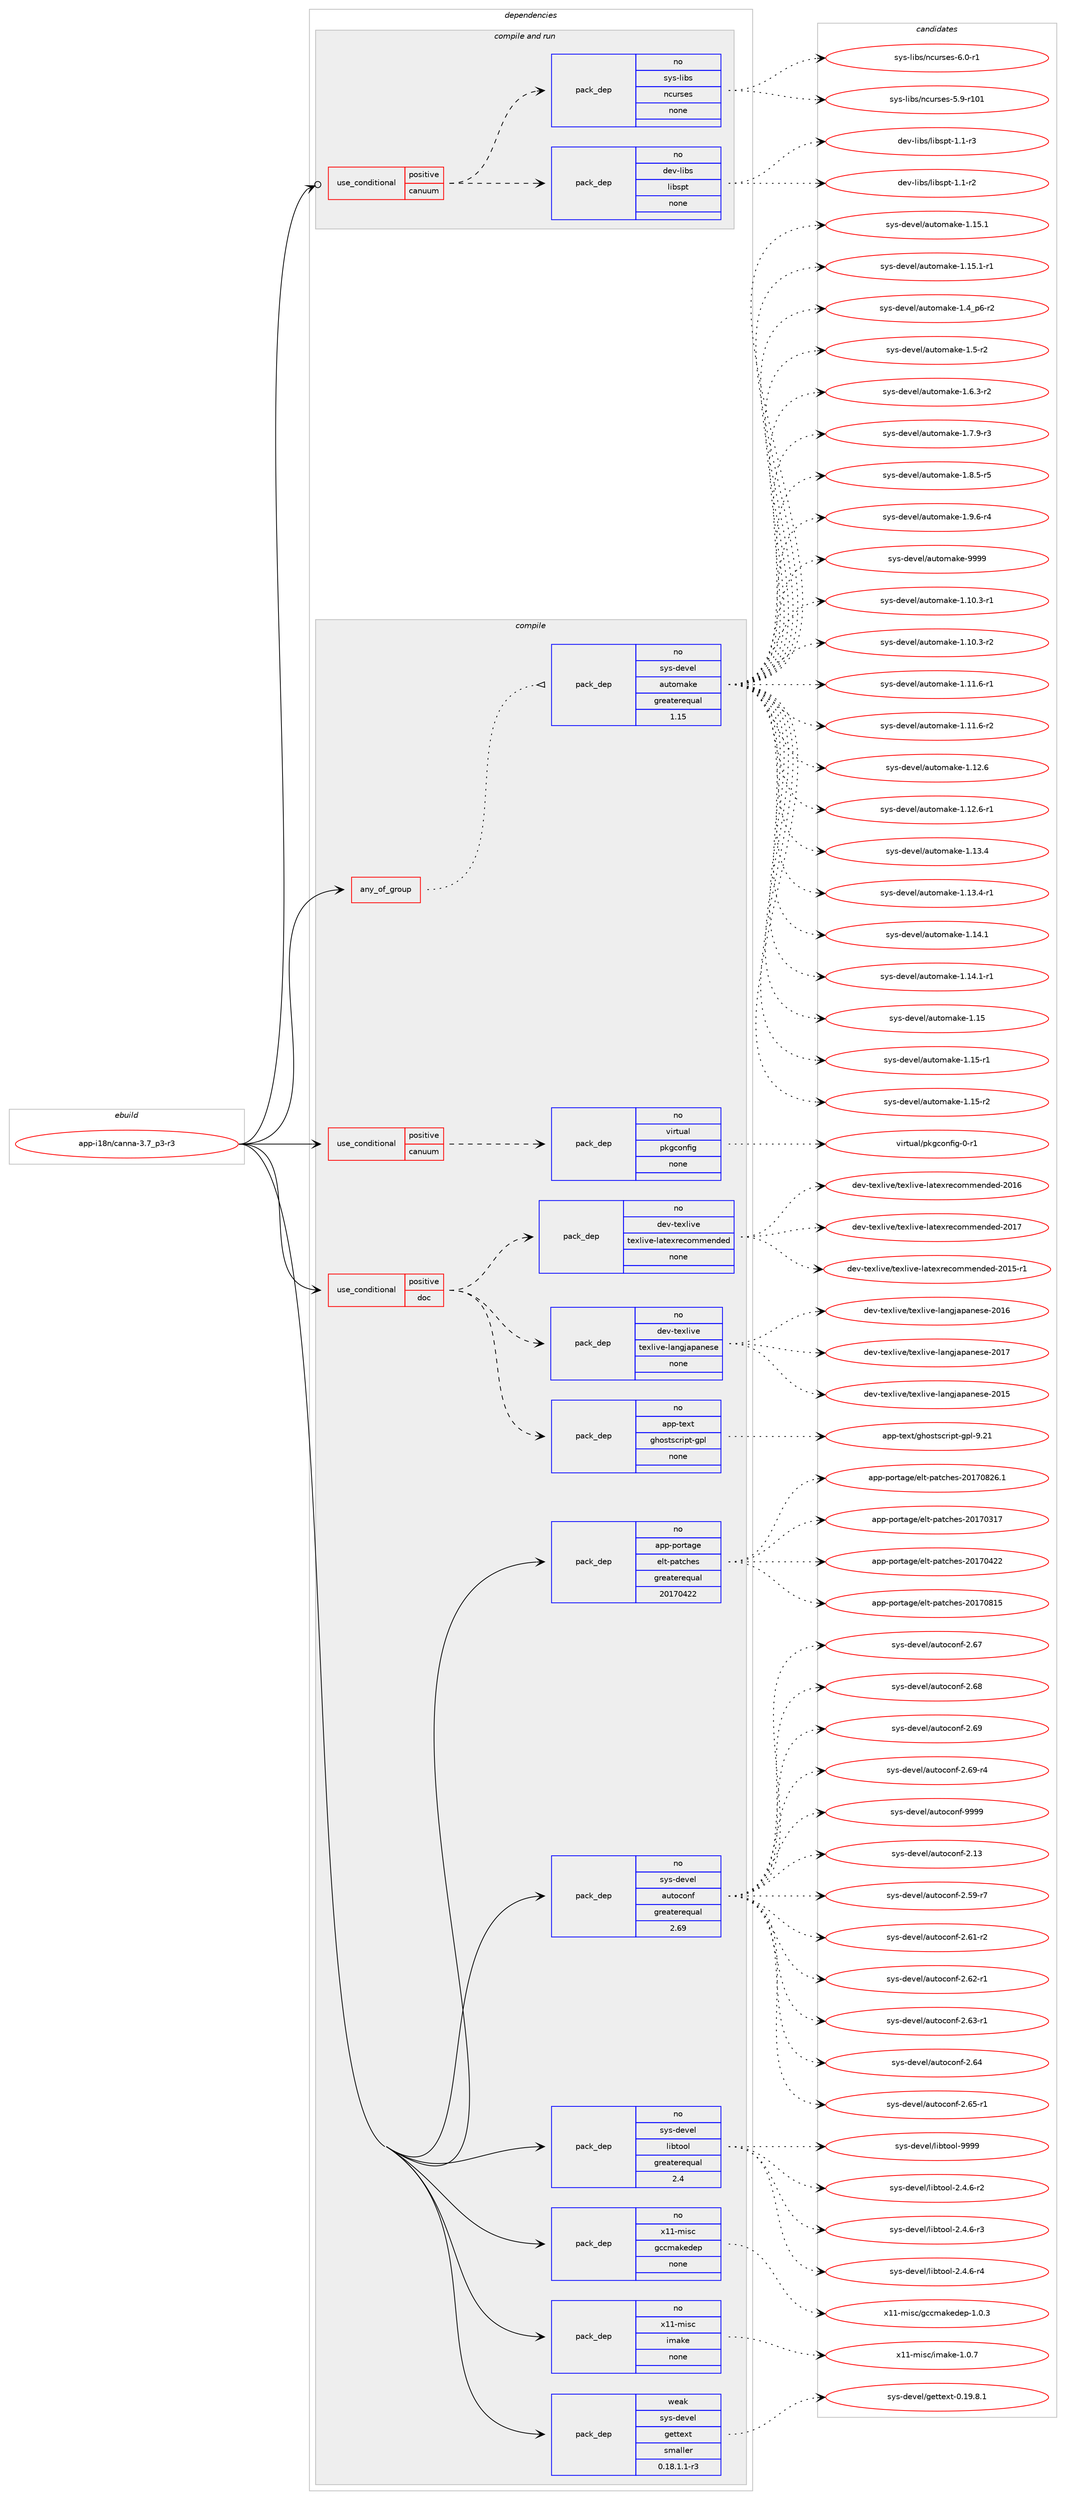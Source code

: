 digraph prolog {

# *************
# Graph options
# *************

newrank=true;
concentrate=true;
compound=true;
graph [rankdir=LR,fontname=Helvetica,fontsize=10,ranksep=1.5];#, ranksep=2.5, nodesep=0.2];
edge  [arrowhead=vee];
node  [fontname=Helvetica,fontsize=10];

# **********
# The ebuild
# **********

subgraph cluster_leftcol {
color=gray;
rank=same;
label=<<i>ebuild</i>>;
id [label="app-i18n/canna-3.7_p3-r3", color=red, width=4, href="../app-i18n/canna-3.7_p3-r3.svg"];
}

# ****************
# The dependencies
# ****************

subgraph cluster_midcol {
color=gray;
label=<<i>dependencies</i>>;
subgraph cluster_compile {
fillcolor="#eeeeee";
style=filled;
label=<<i>compile</i>>;
subgraph any621 {
dependency41358 [label=<<TABLE BORDER="0" CELLBORDER="1" CELLSPACING="0" CELLPADDING="4"><TR><TD CELLPADDING="10">any_of_group</TD></TR></TABLE>>, shape=none, color=red];subgraph pack29107 {
dependency41359 [label=<<TABLE BORDER="0" CELLBORDER="1" CELLSPACING="0" CELLPADDING="4" WIDTH="220"><TR><TD ROWSPAN="6" CELLPADDING="30">pack_dep</TD></TR><TR><TD WIDTH="110">no</TD></TR><TR><TD>sys-devel</TD></TR><TR><TD>automake</TD></TR><TR><TD>greaterequal</TD></TR><TR><TD>1.15</TD></TR></TABLE>>, shape=none, color=blue];
}
dependency41358:e -> dependency41359:w [weight=20,style="dotted",arrowhead="oinv"];
}
id:e -> dependency41358:w [weight=20,style="solid",arrowhead="vee"];
subgraph cond11610 {
dependency41360 [label=<<TABLE BORDER="0" CELLBORDER="1" CELLSPACING="0" CELLPADDING="4"><TR><TD ROWSPAN="3" CELLPADDING="10">use_conditional</TD></TR><TR><TD>positive</TD></TR><TR><TD>canuum</TD></TR></TABLE>>, shape=none, color=red];
subgraph pack29108 {
dependency41361 [label=<<TABLE BORDER="0" CELLBORDER="1" CELLSPACING="0" CELLPADDING="4" WIDTH="220"><TR><TD ROWSPAN="6" CELLPADDING="30">pack_dep</TD></TR><TR><TD WIDTH="110">no</TD></TR><TR><TD>virtual</TD></TR><TR><TD>pkgconfig</TD></TR><TR><TD>none</TD></TR><TR><TD></TD></TR></TABLE>>, shape=none, color=blue];
}
dependency41360:e -> dependency41361:w [weight=20,style="dashed",arrowhead="vee"];
}
id:e -> dependency41360:w [weight=20,style="solid",arrowhead="vee"];
subgraph cond11611 {
dependency41362 [label=<<TABLE BORDER="0" CELLBORDER="1" CELLSPACING="0" CELLPADDING="4"><TR><TD ROWSPAN="3" CELLPADDING="10">use_conditional</TD></TR><TR><TD>positive</TD></TR><TR><TD>doc</TD></TR></TABLE>>, shape=none, color=red];
subgraph pack29109 {
dependency41363 [label=<<TABLE BORDER="0" CELLBORDER="1" CELLSPACING="0" CELLPADDING="4" WIDTH="220"><TR><TD ROWSPAN="6" CELLPADDING="30">pack_dep</TD></TR><TR><TD WIDTH="110">no</TD></TR><TR><TD>app-text</TD></TR><TR><TD>ghostscript-gpl</TD></TR><TR><TD>none</TD></TR><TR><TD></TD></TR></TABLE>>, shape=none, color=blue];
}
dependency41362:e -> dependency41363:w [weight=20,style="dashed",arrowhead="vee"];
subgraph pack29110 {
dependency41364 [label=<<TABLE BORDER="0" CELLBORDER="1" CELLSPACING="0" CELLPADDING="4" WIDTH="220"><TR><TD ROWSPAN="6" CELLPADDING="30">pack_dep</TD></TR><TR><TD WIDTH="110">no</TD></TR><TR><TD>dev-texlive</TD></TR><TR><TD>texlive-langjapanese</TD></TR><TR><TD>none</TD></TR><TR><TD></TD></TR></TABLE>>, shape=none, color=blue];
}
dependency41362:e -> dependency41364:w [weight=20,style="dashed",arrowhead="vee"];
subgraph pack29111 {
dependency41365 [label=<<TABLE BORDER="0" CELLBORDER="1" CELLSPACING="0" CELLPADDING="4" WIDTH="220"><TR><TD ROWSPAN="6" CELLPADDING="30">pack_dep</TD></TR><TR><TD WIDTH="110">no</TD></TR><TR><TD>dev-texlive</TD></TR><TR><TD>texlive-latexrecommended</TD></TR><TR><TD>none</TD></TR><TR><TD></TD></TR></TABLE>>, shape=none, color=blue];
}
dependency41362:e -> dependency41365:w [weight=20,style="dashed",arrowhead="vee"];
}
id:e -> dependency41362:w [weight=20,style="solid",arrowhead="vee"];
subgraph pack29112 {
dependency41366 [label=<<TABLE BORDER="0" CELLBORDER="1" CELLSPACING="0" CELLPADDING="4" WIDTH="220"><TR><TD ROWSPAN="6" CELLPADDING="30">pack_dep</TD></TR><TR><TD WIDTH="110">no</TD></TR><TR><TD>app-portage</TD></TR><TR><TD>elt-patches</TD></TR><TR><TD>greaterequal</TD></TR><TR><TD>20170422</TD></TR></TABLE>>, shape=none, color=blue];
}
id:e -> dependency41366:w [weight=20,style="solid",arrowhead="vee"];
subgraph pack29113 {
dependency41367 [label=<<TABLE BORDER="0" CELLBORDER="1" CELLSPACING="0" CELLPADDING="4" WIDTH="220"><TR><TD ROWSPAN="6" CELLPADDING="30">pack_dep</TD></TR><TR><TD WIDTH="110">no</TD></TR><TR><TD>sys-devel</TD></TR><TR><TD>autoconf</TD></TR><TR><TD>greaterequal</TD></TR><TR><TD>2.69</TD></TR></TABLE>>, shape=none, color=blue];
}
id:e -> dependency41367:w [weight=20,style="solid",arrowhead="vee"];
subgraph pack29114 {
dependency41368 [label=<<TABLE BORDER="0" CELLBORDER="1" CELLSPACING="0" CELLPADDING="4" WIDTH="220"><TR><TD ROWSPAN="6" CELLPADDING="30">pack_dep</TD></TR><TR><TD WIDTH="110">no</TD></TR><TR><TD>sys-devel</TD></TR><TR><TD>libtool</TD></TR><TR><TD>greaterequal</TD></TR><TR><TD>2.4</TD></TR></TABLE>>, shape=none, color=blue];
}
id:e -> dependency41368:w [weight=20,style="solid",arrowhead="vee"];
subgraph pack29115 {
dependency41369 [label=<<TABLE BORDER="0" CELLBORDER="1" CELLSPACING="0" CELLPADDING="4" WIDTH="220"><TR><TD ROWSPAN="6" CELLPADDING="30">pack_dep</TD></TR><TR><TD WIDTH="110">no</TD></TR><TR><TD>x11-misc</TD></TR><TR><TD>gccmakedep</TD></TR><TR><TD>none</TD></TR><TR><TD></TD></TR></TABLE>>, shape=none, color=blue];
}
id:e -> dependency41369:w [weight=20,style="solid",arrowhead="vee"];
subgraph pack29116 {
dependency41370 [label=<<TABLE BORDER="0" CELLBORDER="1" CELLSPACING="0" CELLPADDING="4" WIDTH="220"><TR><TD ROWSPAN="6" CELLPADDING="30">pack_dep</TD></TR><TR><TD WIDTH="110">no</TD></TR><TR><TD>x11-misc</TD></TR><TR><TD>imake</TD></TR><TR><TD>none</TD></TR><TR><TD></TD></TR></TABLE>>, shape=none, color=blue];
}
id:e -> dependency41370:w [weight=20,style="solid",arrowhead="vee"];
subgraph pack29117 {
dependency41371 [label=<<TABLE BORDER="0" CELLBORDER="1" CELLSPACING="0" CELLPADDING="4" WIDTH="220"><TR><TD ROWSPAN="6" CELLPADDING="30">pack_dep</TD></TR><TR><TD WIDTH="110">weak</TD></TR><TR><TD>sys-devel</TD></TR><TR><TD>gettext</TD></TR><TR><TD>smaller</TD></TR><TR><TD>0.18.1.1-r3</TD></TR></TABLE>>, shape=none, color=blue];
}
id:e -> dependency41371:w [weight=20,style="solid",arrowhead="vee"];
}
subgraph cluster_compileandrun {
fillcolor="#eeeeee";
style=filled;
label=<<i>compile and run</i>>;
subgraph cond11612 {
dependency41372 [label=<<TABLE BORDER="0" CELLBORDER="1" CELLSPACING="0" CELLPADDING="4"><TR><TD ROWSPAN="3" CELLPADDING="10">use_conditional</TD></TR><TR><TD>positive</TD></TR><TR><TD>canuum</TD></TR></TABLE>>, shape=none, color=red];
subgraph pack29118 {
dependency41373 [label=<<TABLE BORDER="0" CELLBORDER="1" CELLSPACING="0" CELLPADDING="4" WIDTH="220"><TR><TD ROWSPAN="6" CELLPADDING="30">pack_dep</TD></TR><TR><TD WIDTH="110">no</TD></TR><TR><TD>dev-libs</TD></TR><TR><TD>libspt</TD></TR><TR><TD>none</TD></TR><TR><TD></TD></TR></TABLE>>, shape=none, color=blue];
}
dependency41372:e -> dependency41373:w [weight=20,style="dashed",arrowhead="vee"];
subgraph pack29119 {
dependency41374 [label=<<TABLE BORDER="0" CELLBORDER="1" CELLSPACING="0" CELLPADDING="4" WIDTH="220"><TR><TD ROWSPAN="6" CELLPADDING="30">pack_dep</TD></TR><TR><TD WIDTH="110">no</TD></TR><TR><TD>sys-libs</TD></TR><TR><TD>ncurses</TD></TR><TR><TD>none</TD></TR><TR><TD></TD></TR></TABLE>>, shape=none, color=blue];
}
dependency41372:e -> dependency41374:w [weight=20,style="dashed",arrowhead="vee"];
}
id:e -> dependency41372:w [weight=20,style="solid",arrowhead="odotvee"];
}
subgraph cluster_run {
fillcolor="#eeeeee";
style=filled;
label=<<i>run</i>>;
}
}

# **************
# The candidates
# **************

subgraph cluster_choices {
rank=same;
color=gray;
label=<<i>candidates</i>>;

subgraph choice29107 {
color=black;
nodesep=1;
choice11512111545100101118101108479711711611110997107101454946494846514511449 [label="sys-devel/automake-1.10.3-r1", color=red, width=4,href="../sys-devel/automake-1.10.3-r1.svg"];
choice11512111545100101118101108479711711611110997107101454946494846514511450 [label="sys-devel/automake-1.10.3-r2", color=red, width=4,href="../sys-devel/automake-1.10.3-r2.svg"];
choice11512111545100101118101108479711711611110997107101454946494946544511449 [label="sys-devel/automake-1.11.6-r1", color=red, width=4,href="../sys-devel/automake-1.11.6-r1.svg"];
choice11512111545100101118101108479711711611110997107101454946494946544511450 [label="sys-devel/automake-1.11.6-r2", color=red, width=4,href="../sys-devel/automake-1.11.6-r2.svg"];
choice1151211154510010111810110847971171161111099710710145494649504654 [label="sys-devel/automake-1.12.6", color=red, width=4,href="../sys-devel/automake-1.12.6.svg"];
choice11512111545100101118101108479711711611110997107101454946495046544511449 [label="sys-devel/automake-1.12.6-r1", color=red, width=4,href="../sys-devel/automake-1.12.6-r1.svg"];
choice1151211154510010111810110847971171161111099710710145494649514652 [label="sys-devel/automake-1.13.4", color=red, width=4,href="../sys-devel/automake-1.13.4.svg"];
choice11512111545100101118101108479711711611110997107101454946495146524511449 [label="sys-devel/automake-1.13.4-r1", color=red, width=4,href="../sys-devel/automake-1.13.4-r1.svg"];
choice1151211154510010111810110847971171161111099710710145494649524649 [label="sys-devel/automake-1.14.1", color=red, width=4,href="../sys-devel/automake-1.14.1.svg"];
choice11512111545100101118101108479711711611110997107101454946495246494511449 [label="sys-devel/automake-1.14.1-r1", color=red, width=4,href="../sys-devel/automake-1.14.1-r1.svg"];
choice115121115451001011181011084797117116111109971071014549464953 [label="sys-devel/automake-1.15", color=red, width=4,href="../sys-devel/automake-1.15.svg"];
choice1151211154510010111810110847971171161111099710710145494649534511449 [label="sys-devel/automake-1.15-r1", color=red, width=4,href="../sys-devel/automake-1.15-r1.svg"];
choice1151211154510010111810110847971171161111099710710145494649534511450 [label="sys-devel/automake-1.15-r2", color=red, width=4,href="../sys-devel/automake-1.15-r2.svg"];
choice1151211154510010111810110847971171161111099710710145494649534649 [label="sys-devel/automake-1.15.1", color=red, width=4,href="../sys-devel/automake-1.15.1.svg"];
choice11512111545100101118101108479711711611110997107101454946495346494511449 [label="sys-devel/automake-1.15.1-r1", color=red, width=4,href="../sys-devel/automake-1.15.1-r1.svg"];
choice115121115451001011181011084797117116111109971071014549465295112544511450 [label="sys-devel/automake-1.4_p6-r2", color=red, width=4,href="../sys-devel/automake-1.4_p6-r2.svg"];
choice11512111545100101118101108479711711611110997107101454946534511450 [label="sys-devel/automake-1.5-r2", color=red, width=4,href="../sys-devel/automake-1.5-r2.svg"];
choice115121115451001011181011084797117116111109971071014549465446514511450 [label="sys-devel/automake-1.6.3-r2", color=red, width=4,href="../sys-devel/automake-1.6.3-r2.svg"];
choice115121115451001011181011084797117116111109971071014549465546574511451 [label="sys-devel/automake-1.7.9-r3", color=red, width=4,href="../sys-devel/automake-1.7.9-r3.svg"];
choice115121115451001011181011084797117116111109971071014549465646534511453 [label="sys-devel/automake-1.8.5-r5", color=red, width=4,href="../sys-devel/automake-1.8.5-r5.svg"];
choice115121115451001011181011084797117116111109971071014549465746544511452 [label="sys-devel/automake-1.9.6-r4", color=red, width=4,href="../sys-devel/automake-1.9.6-r4.svg"];
choice115121115451001011181011084797117116111109971071014557575757 [label="sys-devel/automake-9999", color=red, width=4,href="../sys-devel/automake-9999.svg"];
dependency41359:e -> choice11512111545100101118101108479711711611110997107101454946494846514511449:w [style=dotted,weight="100"];
dependency41359:e -> choice11512111545100101118101108479711711611110997107101454946494846514511450:w [style=dotted,weight="100"];
dependency41359:e -> choice11512111545100101118101108479711711611110997107101454946494946544511449:w [style=dotted,weight="100"];
dependency41359:e -> choice11512111545100101118101108479711711611110997107101454946494946544511450:w [style=dotted,weight="100"];
dependency41359:e -> choice1151211154510010111810110847971171161111099710710145494649504654:w [style=dotted,weight="100"];
dependency41359:e -> choice11512111545100101118101108479711711611110997107101454946495046544511449:w [style=dotted,weight="100"];
dependency41359:e -> choice1151211154510010111810110847971171161111099710710145494649514652:w [style=dotted,weight="100"];
dependency41359:e -> choice11512111545100101118101108479711711611110997107101454946495146524511449:w [style=dotted,weight="100"];
dependency41359:e -> choice1151211154510010111810110847971171161111099710710145494649524649:w [style=dotted,weight="100"];
dependency41359:e -> choice11512111545100101118101108479711711611110997107101454946495246494511449:w [style=dotted,weight="100"];
dependency41359:e -> choice115121115451001011181011084797117116111109971071014549464953:w [style=dotted,weight="100"];
dependency41359:e -> choice1151211154510010111810110847971171161111099710710145494649534511449:w [style=dotted,weight="100"];
dependency41359:e -> choice1151211154510010111810110847971171161111099710710145494649534511450:w [style=dotted,weight="100"];
dependency41359:e -> choice1151211154510010111810110847971171161111099710710145494649534649:w [style=dotted,weight="100"];
dependency41359:e -> choice11512111545100101118101108479711711611110997107101454946495346494511449:w [style=dotted,weight="100"];
dependency41359:e -> choice115121115451001011181011084797117116111109971071014549465295112544511450:w [style=dotted,weight="100"];
dependency41359:e -> choice11512111545100101118101108479711711611110997107101454946534511450:w [style=dotted,weight="100"];
dependency41359:e -> choice115121115451001011181011084797117116111109971071014549465446514511450:w [style=dotted,weight="100"];
dependency41359:e -> choice115121115451001011181011084797117116111109971071014549465546574511451:w [style=dotted,weight="100"];
dependency41359:e -> choice115121115451001011181011084797117116111109971071014549465646534511453:w [style=dotted,weight="100"];
dependency41359:e -> choice115121115451001011181011084797117116111109971071014549465746544511452:w [style=dotted,weight="100"];
dependency41359:e -> choice115121115451001011181011084797117116111109971071014557575757:w [style=dotted,weight="100"];
}
subgraph choice29108 {
color=black;
nodesep=1;
choice11810511411611797108471121071039911111010210510345484511449 [label="virtual/pkgconfig-0-r1", color=red, width=4,href="../virtual/pkgconfig-0-r1.svg"];
dependency41361:e -> choice11810511411611797108471121071039911111010210510345484511449:w [style=dotted,weight="100"];
}
subgraph choice29109 {
color=black;
nodesep=1;
choice97112112451161011201164710310411111511611599114105112116451031121084557465049 [label="app-text/ghostscript-gpl-9.21", color=red, width=4,href="../app-text/ghostscript-gpl-9.21.svg"];
dependency41363:e -> choice97112112451161011201164710310411111511611599114105112116451031121084557465049:w [style=dotted,weight="100"];
}
subgraph choice29110 {
color=black;
nodesep=1;
choice1001011184511610112010810511810147116101120108105118101451089711010310697112971101011151014550484953 [label="dev-texlive/texlive-langjapanese-2015", color=red, width=4,href="../dev-texlive/texlive-langjapanese-2015.svg"];
choice1001011184511610112010810511810147116101120108105118101451089711010310697112971101011151014550484954 [label="dev-texlive/texlive-langjapanese-2016", color=red, width=4,href="../dev-texlive/texlive-langjapanese-2016.svg"];
choice1001011184511610112010810511810147116101120108105118101451089711010310697112971101011151014550484955 [label="dev-texlive/texlive-langjapanese-2017", color=red, width=4,href="../dev-texlive/texlive-langjapanese-2017.svg"];
dependency41364:e -> choice1001011184511610112010810511810147116101120108105118101451089711010310697112971101011151014550484953:w [style=dotted,weight="100"];
dependency41364:e -> choice1001011184511610112010810511810147116101120108105118101451089711010310697112971101011151014550484954:w [style=dotted,weight="100"];
dependency41364:e -> choice1001011184511610112010810511810147116101120108105118101451089711010310697112971101011151014550484955:w [style=dotted,weight="100"];
}
subgraph choice29111 {
color=black;
nodesep=1;
choice100101118451161011201081051181014711610112010810511810145108971161011201141019911110910910111010010110045504849534511449 [label="dev-texlive/texlive-latexrecommended-2015-r1", color=red, width=4,href="../dev-texlive/texlive-latexrecommended-2015-r1.svg"];
choice10010111845116101120108105118101471161011201081051181014510897116101120114101991111091091011101001011004550484954 [label="dev-texlive/texlive-latexrecommended-2016", color=red, width=4,href="../dev-texlive/texlive-latexrecommended-2016.svg"];
choice10010111845116101120108105118101471161011201081051181014510897116101120114101991111091091011101001011004550484955 [label="dev-texlive/texlive-latexrecommended-2017", color=red, width=4,href="../dev-texlive/texlive-latexrecommended-2017.svg"];
dependency41365:e -> choice100101118451161011201081051181014711610112010810511810145108971161011201141019911110910910111010010110045504849534511449:w [style=dotted,weight="100"];
dependency41365:e -> choice10010111845116101120108105118101471161011201081051181014510897116101120114101991111091091011101001011004550484954:w [style=dotted,weight="100"];
dependency41365:e -> choice10010111845116101120108105118101471161011201081051181014510897116101120114101991111091091011101001011004550484955:w [style=dotted,weight="100"];
}
subgraph choice29112 {
color=black;
nodesep=1;
choice97112112451121111141169710310147101108116451129711699104101115455048495548514955 [label="app-portage/elt-patches-20170317", color=red, width=4,href="../app-portage/elt-patches-20170317.svg"];
choice97112112451121111141169710310147101108116451129711699104101115455048495548525050 [label="app-portage/elt-patches-20170422", color=red, width=4,href="../app-portage/elt-patches-20170422.svg"];
choice97112112451121111141169710310147101108116451129711699104101115455048495548564953 [label="app-portage/elt-patches-20170815", color=red, width=4,href="../app-portage/elt-patches-20170815.svg"];
choice971121124511211111411697103101471011081164511297116991041011154550484955485650544649 [label="app-portage/elt-patches-20170826.1", color=red, width=4,href="../app-portage/elt-patches-20170826.1.svg"];
dependency41366:e -> choice97112112451121111141169710310147101108116451129711699104101115455048495548514955:w [style=dotted,weight="100"];
dependency41366:e -> choice97112112451121111141169710310147101108116451129711699104101115455048495548525050:w [style=dotted,weight="100"];
dependency41366:e -> choice97112112451121111141169710310147101108116451129711699104101115455048495548564953:w [style=dotted,weight="100"];
dependency41366:e -> choice971121124511211111411697103101471011081164511297116991041011154550484955485650544649:w [style=dotted,weight="100"];
}
subgraph choice29113 {
color=black;
nodesep=1;
choice115121115451001011181011084797117116111991111101024550464951 [label="sys-devel/autoconf-2.13", color=red, width=4,href="../sys-devel/autoconf-2.13.svg"];
choice1151211154510010111810110847971171161119911111010245504653574511455 [label="sys-devel/autoconf-2.59-r7", color=red, width=4,href="../sys-devel/autoconf-2.59-r7.svg"];
choice1151211154510010111810110847971171161119911111010245504654494511450 [label="sys-devel/autoconf-2.61-r2", color=red, width=4,href="../sys-devel/autoconf-2.61-r2.svg"];
choice1151211154510010111810110847971171161119911111010245504654504511449 [label="sys-devel/autoconf-2.62-r1", color=red, width=4,href="../sys-devel/autoconf-2.62-r1.svg"];
choice1151211154510010111810110847971171161119911111010245504654514511449 [label="sys-devel/autoconf-2.63-r1", color=red, width=4,href="../sys-devel/autoconf-2.63-r1.svg"];
choice115121115451001011181011084797117116111991111101024550465452 [label="sys-devel/autoconf-2.64", color=red, width=4,href="../sys-devel/autoconf-2.64.svg"];
choice1151211154510010111810110847971171161119911111010245504654534511449 [label="sys-devel/autoconf-2.65-r1", color=red, width=4,href="../sys-devel/autoconf-2.65-r1.svg"];
choice115121115451001011181011084797117116111991111101024550465455 [label="sys-devel/autoconf-2.67", color=red, width=4,href="../sys-devel/autoconf-2.67.svg"];
choice115121115451001011181011084797117116111991111101024550465456 [label="sys-devel/autoconf-2.68", color=red, width=4,href="../sys-devel/autoconf-2.68.svg"];
choice115121115451001011181011084797117116111991111101024550465457 [label="sys-devel/autoconf-2.69", color=red, width=4,href="../sys-devel/autoconf-2.69.svg"];
choice1151211154510010111810110847971171161119911111010245504654574511452 [label="sys-devel/autoconf-2.69-r4", color=red, width=4,href="../sys-devel/autoconf-2.69-r4.svg"];
choice115121115451001011181011084797117116111991111101024557575757 [label="sys-devel/autoconf-9999", color=red, width=4,href="../sys-devel/autoconf-9999.svg"];
dependency41367:e -> choice115121115451001011181011084797117116111991111101024550464951:w [style=dotted,weight="100"];
dependency41367:e -> choice1151211154510010111810110847971171161119911111010245504653574511455:w [style=dotted,weight="100"];
dependency41367:e -> choice1151211154510010111810110847971171161119911111010245504654494511450:w [style=dotted,weight="100"];
dependency41367:e -> choice1151211154510010111810110847971171161119911111010245504654504511449:w [style=dotted,weight="100"];
dependency41367:e -> choice1151211154510010111810110847971171161119911111010245504654514511449:w [style=dotted,weight="100"];
dependency41367:e -> choice115121115451001011181011084797117116111991111101024550465452:w [style=dotted,weight="100"];
dependency41367:e -> choice1151211154510010111810110847971171161119911111010245504654534511449:w [style=dotted,weight="100"];
dependency41367:e -> choice115121115451001011181011084797117116111991111101024550465455:w [style=dotted,weight="100"];
dependency41367:e -> choice115121115451001011181011084797117116111991111101024550465456:w [style=dotted,weight="100"];
dependency41367:e -> choice115121115451001011181011084797117116111991111101024550465457:w [style=dotted,weight="100"];
dependency41367:e -> choice1151211154510010111810110847971171161119911111010245504654574511452:w [style=dotted,weight="100"];
dependency41367:e -> choice115121115451001011181011084797117116111991111101024557575757:w [style=dotted,weight="100"];
}
subgraph choice29114 {
color=black;
nodesep=1;
choice1151211154510010111810110847108105981161111111084550465246544511450 [label="sys-devel/libtool-2.4.6-r2", color=red, width=4,href="../sys-devel/libtool-2.4.6-r2.svg"];
choice1151211154510010111810110847108105981161111111084550465246544511451 [label="sys-devel/libtool-2.4.6-r3", color=red, width=4,href="../sys-devel/libtool-2.4.6-r3.svg"];
choice1151211154510010111810110847108105981161111111084550465246544511452 [label="sys-devel/libtool-2.4.6-r4", color=red, width=4,href="../sys-devel/libtool-2.4.6-r4.svg"];
choice1151211154510010111810110847108105981161111111084557575757 [label="sys-devel/libtool-9999", color=red, width=4,href="../sys-devel/libtool-9999.svg"];
dependency41368:e -> choice1151211154510010111810110847108105981161111111084550465246544511450:w [style=dotted,weight="100"];
dependency41368:e -> choice1151211154510010111810110847108105981161111111084550465246544511451:w [style=dotted,weight="100"];
dependency41368:e -> choice1151211154510010111810110847108105981161111111084550465246544511452:w [style=dotted,weight="100"];
dependency41368:e -> choice1151211154510010111810110847108105981161111111084557575757:w [style=dotted,weight="100"];
}
subgraph choice29115 {
color=black;
nodesep=1;
choice1204949451091051159947103999910997107101100101112454946484651 [label="x11-misc/gccmakedep-1.0.3", color=red, width=4,href="../x11-misc/gccmakedep-1.0.3.svg"];
dependency41369:e -> choice1204949451091051159947103999910997107101100101112454946484651:w [style=dotted,weight="100"];
}
subgraph choice29116 {
color=black;
nodesep=1;
choice120494945109105115994710510997107101454946484655 [label="x11-misc/imake-1.0.7", color=red, width=4,href="../x11-misc/imake-1.0.7.svg"];
dependency41370:e -> choice120494945109105115994710510997107101454946484655:w [style=dotted,weight="100"];
}
subgraph choice29117 {
color=black;
nodesep=1;
choice1151211154510010111810110847103101116116101120116454846495746564649 [label="sys-devel/gettext-0.19.8.1", color=red, width=4,href="../sys-devel/gettext-0.19.8.1.svg"];
dependency41371:e -> choice1151211154510010111810110847103101116116101120116454846495746564649:w [style=dotted,weight="100"];
}
subgraph choice29118 {
color=black;
nodesep=1;
choice10010111845108105981154710810598115112116454946494511450 [label="dev-libs/libspt-1.1-r2", color=red, width=4,href="../dev-libs/libspt-1.1-r2.svg"];
choice10010111845108105981154710810598115112116454946494511451 [label="dev-libs/libspt-1.1-r3", color=red, width=4,href="../dev-libs/libspt-1.1-r3.svg"];
dependency41373:e -> choice10010111845108105981154710810598115112116454946494511450:w [style=dotted,weight="100"];
dependency41373:e -> choice10010111845108105981154710810598115112116454946494511451:w [style=dotted,weight="100"];
}
subgraph choice29119 {
color=black;
nodesep=1;
choice115121115451081059811547110991171141151011154553465745114494849 [label="sys-libs/ncurses-5.9-r101", color=red, width=4,href="../sys-libs/ncurses-5.9-r101.svg"];
choice11512111545108105981154711099117114115101115455446484511449 [label="sys-libs/ncurses-6.0-r1", color=red, width=4,href="../sys-libs/ncurses-6.0-r1.svg"];
dependency41374:e -> choice115121115451081059811547110991171141151011154553465745114494849:w [style=dotted,weight="100"];
dependency41374:e -> choice11512111545108105981154711099117114115101115455446484511449:w [style=dotted,weight="100"];
}
}

}

